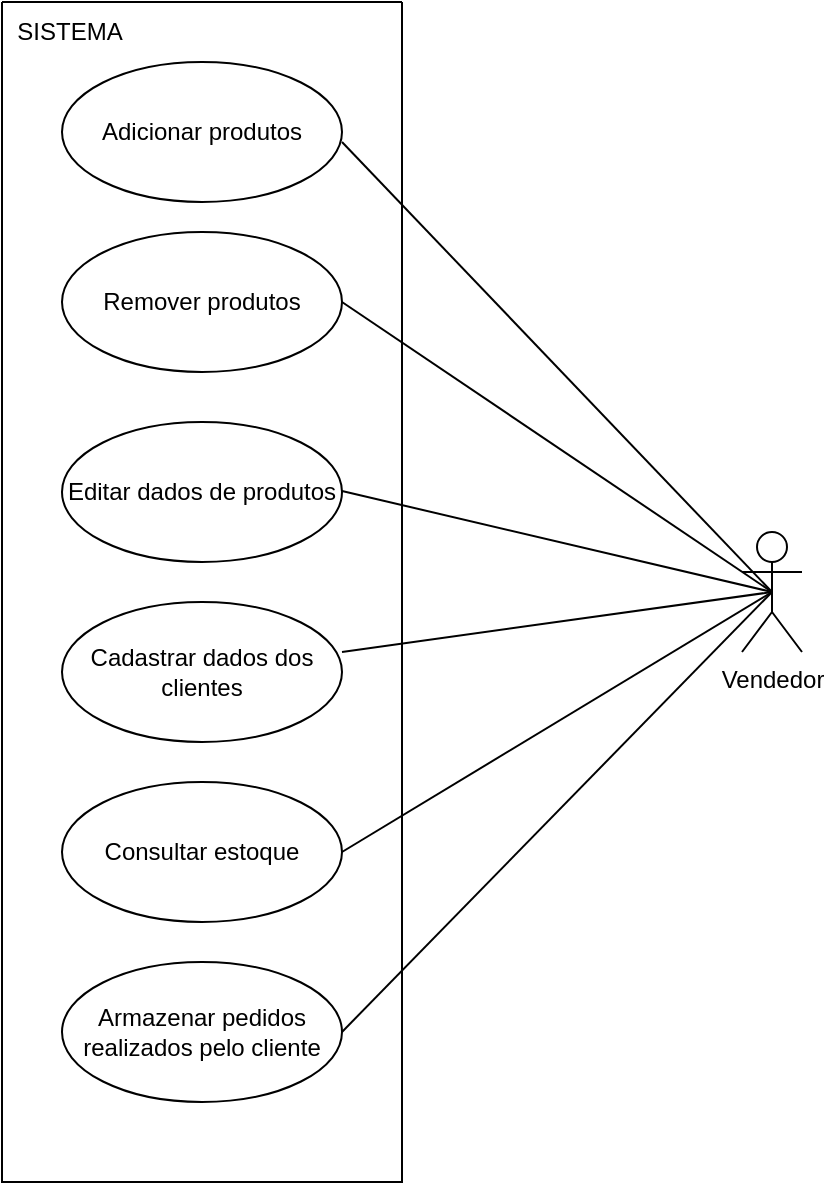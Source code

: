 <mxfile version="24.7.16">
  <diagram name="Página-1" id="0yyZf2vExyStb92xReoz">
    <mxGraphModel dx="1434" dy="746" grid="1" gridSize="10" guides="1" tooltips="1" connect="1" arrows="1" fold="1" page="1" pageScale="1" pageWidth="827" pageHeight="1169" math="0" shadow="0">
      <root>
        <mxCell id="0" />
        <mxCell id="1" parent="0" />
        <mxCell id="PGkATcvvUGbWVfut-UY--2" value="Vendedor" style="shape=umlActor;verticalLabelPosition=bottom;verticalAlign=top;html=1;" vertex="1" parent="1">
          <mxGeometry x="720" y="445" width="30" height="60" as="geometry" />
        </mxCell>
        <mxCell id="PGkATcvvUGbWVfut-UY--11" value="Adicionar produtos" style="ellipse;whiteSpace=wrap;html=1;" vertex="1" parent="1">
          <mxGeometry x="380" y="210" width="140" height="70" as="geometry" />
        </mxCell>
        <mxCell id="PGkATcvvUGbWVfut-UY--17" value="Remover produtos" style="ellipse;whiteSpace=wrap;html=1;" vertex="1" parent="1">
          <mxGeometry x="380" y="295" width="140" height="70" as="geometry" />
        </mxCell>
        <mxCell id="PGkATcvvUGbWVfut-UY--22" value="" style="text;strokeColor=none;fillColor=none;align=left;verticalAlign=middle;spacingTop=-1;spacingLeft=4;spacingRight=4;rotatable=0;labelPosition=right;points=[];portConstraint=eastwest;" vertex="1" parent="1">
          <mxGeometry x="530" y="430" width="20" height="14" as="geometry" />
        </mxCell>
        <mxCell id="PGkATcvvUGbWVfut-UY--23" value="" style="endArrow=none;html=1;rounded=0;entryX=0.5;entryY=0.5;entryDx=0;entryDy=0;entryPerimeter=0;" edge="1" parent="1" target="PGkATcvvUGbWVfut-UY--2">
          <mxGeometry relative="1" as="geometry">
            <mxPoint x="520" y="250" as="sourcePoint" />
            <mxPoint x="700" y="330" as="targetPoint" />
          </mxGeometry>
        </mxCell>
        <mxCell id="PGkATcvvUGbWVfut-UY--25" value="" style="endArrow=none;html=1;rounded=0;entryX=0.5;entryY=0.5;entryDx=0;entryDy=0;entryPerimeter=0;exitX=1;exitY=0.5;exitDx=0;exitDy=0;" edge="1" parent="1" source="PGkATcvvUGbWVfut-UY--17" target="PGkATcvvUGbWVfut-UY--2">
          <mxGeometry relative="1" as="geometry">
            <mxPoint x="530" y="270" as="sourcePoint" />
            <mxPoint x="700" y="340" as="targetPoint" />
          </mxGeometry>
        </mxCell>
        <mxCell id="PGkATcvvUGbWVfut-UY--26" value="Editar dados de produtos" style="ellipse;whiteSpace=wrap;html=1;" vertex="1" parent="1">
          <mxGeometry x="380" y="390" width="140" height="70" as="geometry" />
        </mxCell>
        <mxCell id="PGkATcvvUGbWVfut-UY--27" value="" style="endArrow=none;html=1;rounded=0;exitX=1;exitY=0.5;exitDx=0;exitDy=0;entryX=0.5;entryY=0.5;entryDx=0;entryDy=0;entryPerimeter=0;" edge="1" parent="1" target="PGkATcvvUGbWVfut-UY--2">
          <mxGeometry relative="1" as="geometry">
            <mxPoint x="520" y="424.5" as="sourcePoint" />
            <mxPoint x="700" y="330" as="targetPoint" />
          </mxGeometry>
        </mxCell>
        <mxCell id="PGkATcvvUGbWVfut-UY--28" value="Cadastrar dados dos clientes" style="ellipse;whiteSpace=wrap;html=1;" vertex="1" parent="1">
          <mxGeometry x="380" y="480" width="140" height="70" as="geometry" />
        </mxCell>
        <mxCell id="PGkATcvvUGbWVfut-UY--29" value="" style="endArrow=none;html=1;rounded=0;entryX=0.5;entryY=0.5;entryDx=0;entryDy=0;entryPerimeter=0;" edge="1" parent="1" target="PGkATcvvUGbWVfut-UY--2">
          <mxGeometry relative="1" as="geometry">
            <mxPoint x="520" y="505" as="sourcePoint" />
            <mxPoint x="700" y="410" as="targetPoint" />
          </mxGeometry>
        </mxCell>
        <mxCell id="PGkATcvvUGbWVfut-UY--30" value="Consultar estoque" style="ellipse;whiteSpace=wrap;html=1;" vertex="1" parent="1">
          <mxGeometry x="380" y="570" width="140" height="70" as="geometry" />
        </mxCell>
        <mxCell id="PGkATcvvUGbWVfut-UY--31" value="" style="endArrow=none;html=1;rounded=0;entryX=0.5;entryY=0.5;entryDx=0;entryDy=0;entryPerimeter=0;" edge="1" parent="1" target="PGkATcvvUGbWVfut-UY--2">
          <mxGeometry relative="1" as="geometry">
            <mxPoint x="520" y="605" as="sourcePoint" />
            <mxPoint x="705" y="430" as="targetPoint" />
          </mxGeometry>
        </mxCell>
        <mxCell id="PGkATcvvUGbWVfut-UY--37" value="" style="swimlane;startSize=0;" vertex="1" parent="1">
          <mxGeometry x="350" y="180" width="200" height="590" as="geometry" />
        </mxCell>
        <mxCell id="PGkATcvvUGbWVfut-UY--32" value="SISTEMA" style="text;html=1;align=center;verticalAlign=middle;whiteSpace=wrap;rounded=0;" vertex="1" parent="PGkATcvvUGbWVfut-UY--37">
          <mxGeometry x="4" width="60" height="30" as="geometry" />
        </mxCell>
        <mxCell id="PGkATcvvUGbWVfut-UY--38" value="Armazenar pedidos realizados pelo cliente" style="ellipse;whiteSpace=wrap;html=1;" vertex="1" parent="1">
          <mxGeometry x="380" y="660" width="140" height="70" as="geometry" />
        </mxCell>
        <mxCell id="PGkATcvvUGbWVfut-UY--39" value="" style="endArrow=none;html=1;rounded=0;entryX=0.5;entryY=0.5;entryDx=0;entryDy=0;entryPerimeter=0;" edge="1" parent="1" target="PGkATcvvUGbWVfut-UY--2">
          <mxGeometry relative="1" as="geometry">
            <mxPoint x="520" y="695" as="sourcePoint" />
            <mxPoint x="735" y="520" as="targetPoint" />
          </mxGeometry>
        </mxCell>
      </root>
    </mxGraphModel>
  </diagram>
</mxfile>
